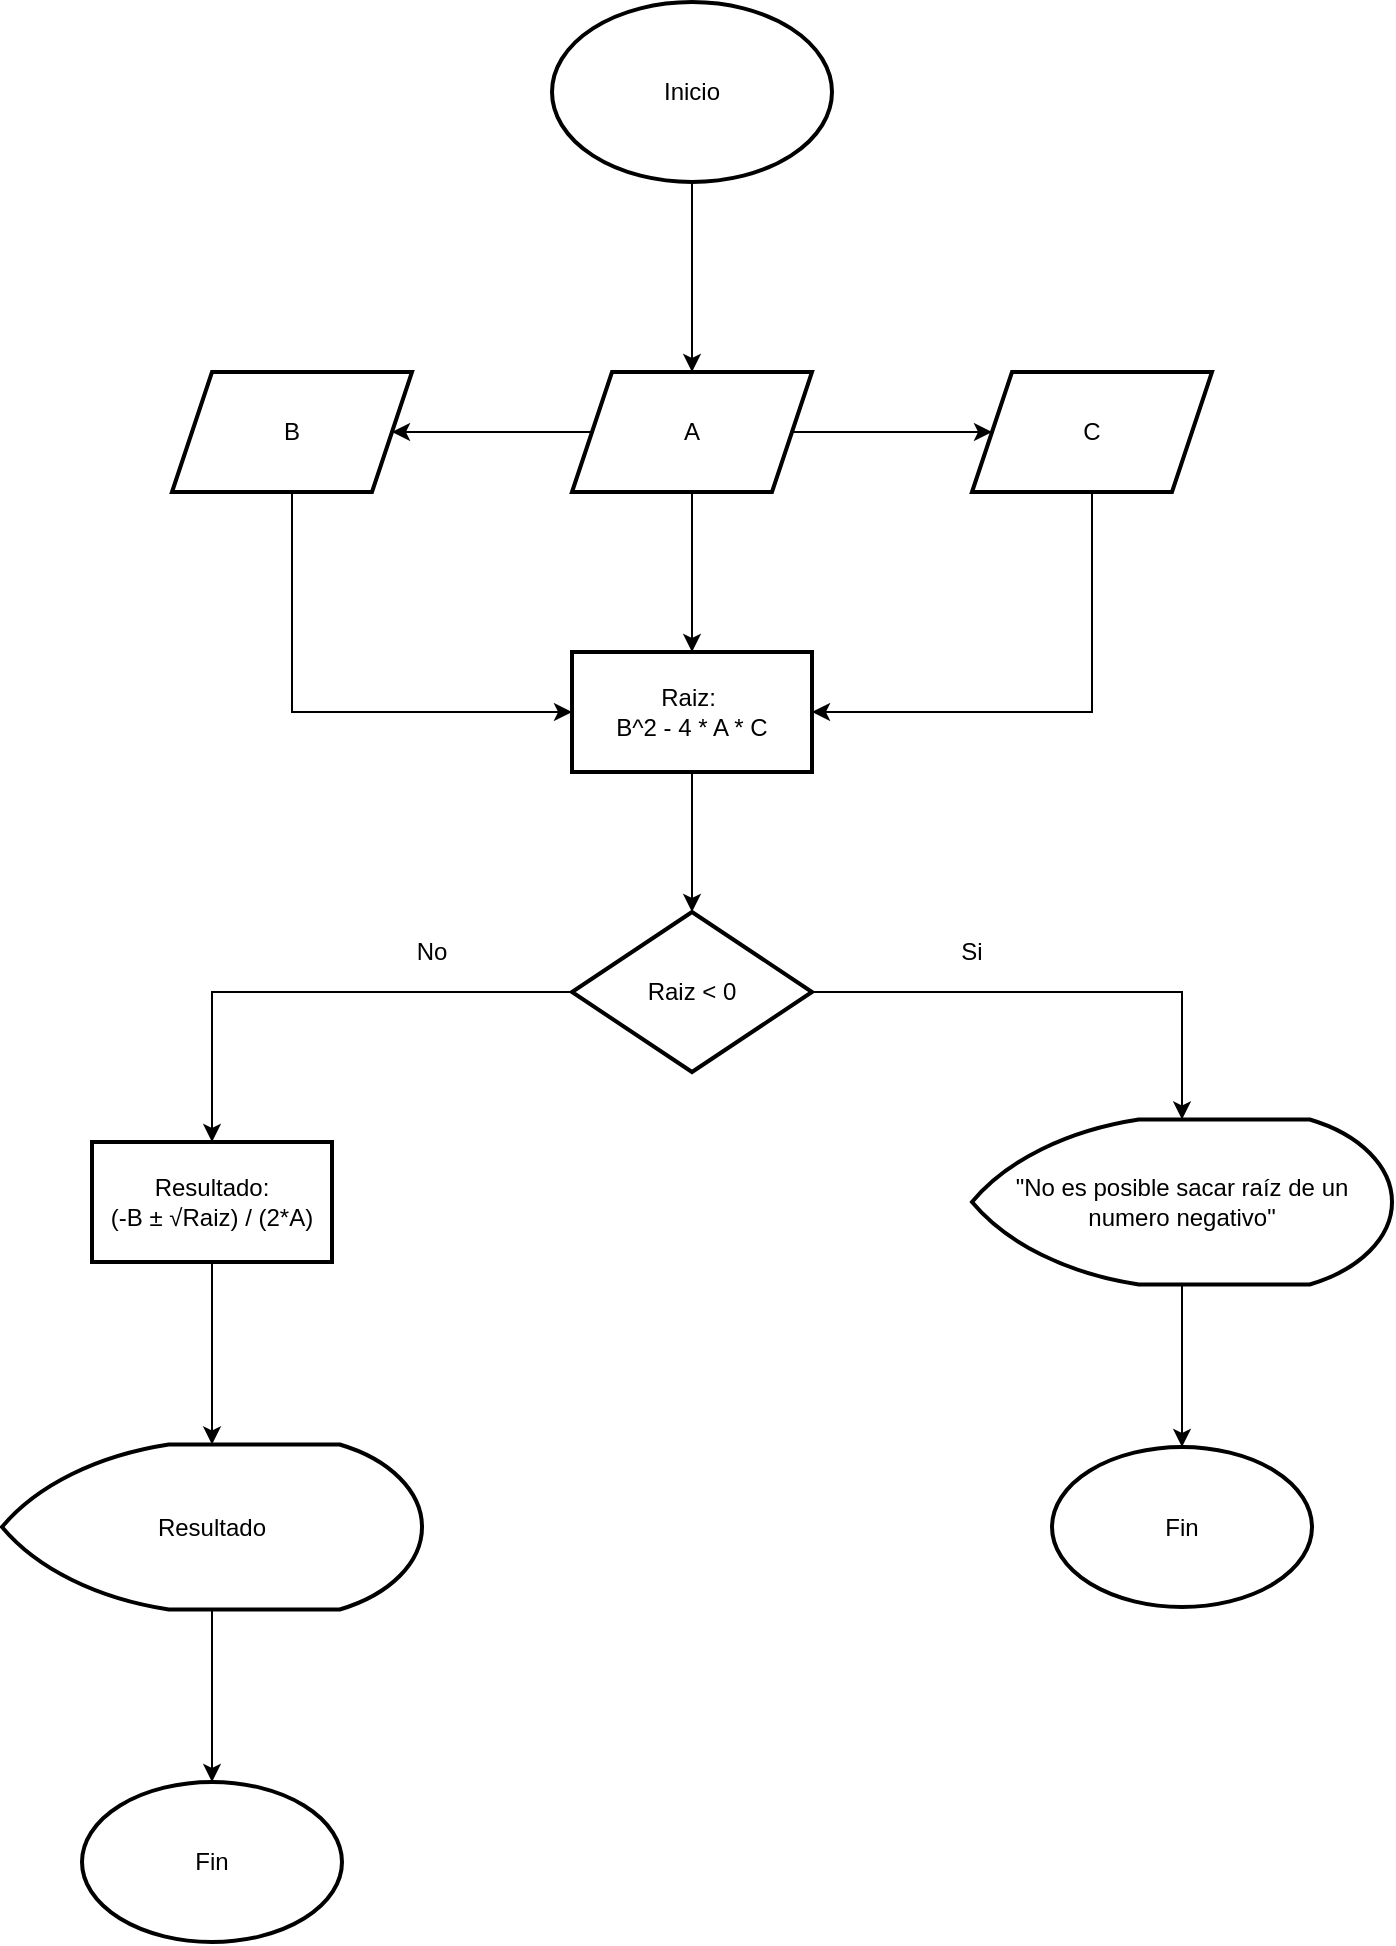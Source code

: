 <mxfile version="24.3.1" type="github">
  <diagram name="Página-1" id="6VG2ontnPKvz6KKsfVoO">
    <mxGraphModel dx="880" dy="440" grid="1" gridSize="10" guides="1" tooltips="1" connect="1" arrows="1" fold="1" page="1" pageScale="1" pageWidth="827" pageHeight="1169" math="0" shadow="0">
      <root>
        <mxCell id="0" />
        <mxCell id="1" parent="0" />
        <mxCell id="Ey5RvePllJuEvnq2FvZy-3" value="" style="edgeStyle=orthogonalEdgeStyle;rounded=0;orthogonalLoop=1;jettySize=auto;html=1;" edge="1" parent="1" source="Ey5RvePllJuEvnq2FvZy-1" target="Ey5RvePllJuEvnq2FvZy-2">
          <mxGeometry relative="1" as="geometry" />
        </mxCell>
        <mxCell id="Ey5RvePllJuEvnq2FvZy-1" value="Inicio" style="strokeWidth=2;html=1;shape=mxgraph.flowchart.start_1;whiteSpace=wrap;" vertex="1" parent="1">
          <mxGeometry x="330" y="20" width="140" height="90" as="geometry" />
        </mxCell>
        <mxCell id="Ey5RvePllJuEvnq2FvZy-5" value="" style="edgeStyle=orthogonalEdgeStyle;rounded=0;orthogonalLoop=1;jettySize=auto;html=1;" edge="1" parent="1" source="Ey5RvePllJuEvnq2FvZy-2" target="Ey5RvePllJuEvnq2FvZy-4">
          <mxGeometry relative="1" as="geometry" />
        </mxCell>
        <mxCell id="Ey5RvePllJuEvnq2FvZy-7" value="" style="edgeStyle=orthogonalEdgeStyle;rounded=0;orthogonalLoop=1;jettySize=auto;html=1;" edge="1" parent="1" source="Ey5RvePllJuEvnq2FvZy-2" target="Ey5RvePllJuEvnq2FvZy-6">
          <mxGeometry relative="1" as="geometry" />
        </mxCell>
        <mxCell id="Ey5RvePllJuEvnq2FvZy-14" value="" style="edgeStyle=orthogonalEdgeStyle;rounded=0;orthogonalLoop=1;jettySize=auto;html=1;" edge="1" parent="1" source="Ey5RvePllJuEvnq2FvZy-2" target="Ey5RvePllJuEvnq2FvZy-10">
          <mxGeometry relative="1" as="geometry" />
        </mxCell>
        <mxCell id="Ey5RvePllJuEvnq2FvZy-2" value="A" style="shape=parallelogram;perimeter=parallelogramPerimeter;whiteSpace=wrap;html=1;fixedSize=1;strokeWidth=2;" vertex="1" parent="1">
          <mxGeometry x="340" y="205" width="120" height="60" as="geometry" />
        </mxCell>
        <mxCell id="Ey5RvePllJuEvnq2FvZy-11" value="" style="edgeStyle=orthogonalEdgeStyle;rounded=0;orthogonalLoop=1;jettySize=auto;html=1;" edge="1" parent="1" source="Ey5RvePllJuEvnq2FvZy-4" target="Ey5RvePllJuEvnq2FvZy-10">
          <mxGeometry relative="1" as="geometry">
            <Array as="points">
              <mxPoint x="200" y="375" />
            </Array>
          </mxGeometry>
        </mxCell>
        <mxCell id="Ey5RvePllJuEvnq2FvZy-4" value="B" style="shape=parallelogram;perimeter=parallelogramPerimeter;whiteSpace=wrap;html=1;fixedSize=1;strokeWidth=2;" vertex="1" parent="1">
          <mxGeometry x="140" y="205" width="120" height="60" as="geometry" />
        </mxCell>
        <mxCell id="Ey5RvePllJuEvnq2FvZy-13" style="edgeStyle=orthogonalEdgeStyle;rounded=0;orthogonalLoop=1;jettySize=auto;html=1;entryX=1;entryY=0.5;entryDx=0;entryDy=0;" edge="1" parent="1" source="Ey5RvePllJuEvnq2FvZy-6" target="Ey5RvePllJuEvnq2FvZy-10">
          <mxGeometry relative="1" as="geometry">
            <Array as="points">
              <mxPoint x="600" y="375" />
            </Array>
          </mxGeometry>
        </mxCell>
        <mxCell id="Ey5RvePllJuEvnq2FvZy-6" value="C" style="shape=parallelogram;perimeter=parallelogramPerimeter;whiteSpace=wrap;html=1;fixedSize=1;strokeWidth=2;" vertex="1" parent="1">
          <mxGeometry x="540" y="205" width="120" height="60" as="geometry" />
        </mxCell>
        <mxCell id="Ey5RvePllJuEvnq2FvZy-16" value="" style="edgeStyle=orthogonalEdgeStyle;rounded=0;orthogonalLoop=1;jettySize=auto;html=1;" edge="1" parent="1" source="Ey5RvePllJuEvnq2FvZy-10" target="Ey5RvePllJuEvnq2FvZy-15">
          <mxGeometry relative="1" as="geometry" />
        </mxCell>
        <mxCell id="Ey5RvePllJuEvnq2FvZy-10" value="&lt;div&gt;Raiz:&amp;nbsp;&lt;/div&gt;&lt;div&gt;B^2 - 4 * A * C&lt;/div&gt;" style="whiteSpace=wrap;html=1;strokeWidth=2;" vertex="1" parent="1">
          <mxGeometry x="340" y="345" width="120" height="60" as="geometry" />
        </mxCell>
        <mxCell id="Ey5RvePllJuEvnq2FvZy-18" value="" style="edgeStyle=orthogonalEdgeStyle;rounded=0;orthogonalLoop=1;jettySize=auto;html=1;" edge="1" parent="1" source="Ey5RvePllJuEvnq2FvZy-15" target="Ey5RvePllJuEvnq2FvZy-17">
          <mxGeometry relative="1" as="geometry" />
        </mxCell>
        <mxCell id="Ey5RvePllJuEvnq2FvZy-15" value="Raiz &amp;lt; 0" style="rhombus;whiteSpace=wrap;html=1;strokeWidth=2;" vertex="1" parent="1">
          <mxGeometry x="340" y="475" width="120" height="80" as="geometry" />
        </mxCell>
        <mxCell id="Ey5RvePllJuEvnq2FvZy-27" value="" style="edgeStyle=orthogonalEdgeStyle;rounded=0;orthogonalLoop=1;jettySize=auto;html=1;" edge="1" parent="1" source="Ey5RvePllJuEvnq2FvZy-17" target="Ey5RvePllJuEvnq2FvZy-25">
          <mxGeometry relative="1" as="geometry" />
        </mxCell>
        <mxCell id="Ey5RvePllJuEvnq2FvZy-17" value="&lt;div&gt;Resultado:&lt;/div&gt;&lt;div&gt;(-B ± √Raiz) / (2*A)&lt;/div&gt;" style="whiteSpace=wrap;html=1;strokeWidth=2;" vertex="1" parent="1">
          <mxGeometry x="100" y="590" width="120" height="60" as="geometry" />
        </mxCell>
        <mxCell id="Ey5RvePllJuEvnq2FvZy-19" value="No" style="text;html=1;align=center;verticalAlign=middle;whiteSpace=wrap;rounded=0;" vertex="1" parent="1">
          <mxGeometry x="240" y="480" width="60" height="30" as="geometry" />
        </mxCell>
        <mxCell id="Ey5RvePllJuEvnq2FvZy-23" value="" style="edgeStyle=orthogonalEdgeStyle;rounded=0;orthogonalLoop=1;jettySize=auto;html=1;" edge="1" parent="1" source="Ey5RvePllJuEvnq2FvZy-20" target="Ey5RvePllJuEvnq2FvZy-22">
          <mxGeometry relative="1" as="geometry" />
        </mxCell>
        <mxCell id="Ey5RvePllJuEvnq2FvZy-20" value="&quot;No es posible sacar raíz de un numero negativo&quot;" style="strokeWidth=2;html=1;shape=mxgraph.flowchart.display;whiteSpace=wrap;" vertex="1" parent="1">
          <mxGeometry x="540" y="578.75" width="210" height="82.5" as="geometry" />
        </mxCell>
        <mxCell id="Ey5RvePllJuEvnq2FvZy-21" style="edgeStyle=orthogonalEdgeStyle;rounded=0;orthogonalLoop=1;jettySize=auto;html=1;exitX=1;exitY=0.5;exitDx=0;exitDy=0;entryX=0.5;entryY=0;entryDx=0;entryDy=0;entryPerimeter=0;" edge="1" parent="1" source="Ey5RvePllJuEvnq2FvZy-15" target="Ey5RvePllJuEvnq2FvZy-20">
          <mxGeometry relative="1" as="geometry" />
        </mxCell>
        <mxCell id="Ey5RvePllJuEvnq2FvZy-22" value="Fin" style="ellipse;whiteSpace=wrap;html=1;strokeWidth=2;" vertex="1" parent="1">
          <mxGeometry x="580" y="742.5" width="130" height="80" as="geometry" />
        </mxCell>
        <mxCell id="Ey5RvePllJuEvnq2FvZy-30" value="" style="edgeStyle=orthogonalEdgeStyle;rounded=0;orthogonalLoop=1;jettySize=auto;html=1;" edge="1" parent="1" source="Ey5RvePllJuEvnq2FvZy-25" target="Ey5RvePllJuEvnq2FvZy-29">
          <mxGeometry relative="1" as="geometry" />
        </mxCell>
        <mxCell id="Ey5RvePllJuEvnq2FvZy-25" value="Resultado" style="strokeWidth=2;html=1;shape=mxgraph.flowchart.display;whiteSpace=wrap;" vertex="1" parent="1">
          <mxGeometry x="55" y="741.25" width="210" height="82.5" as="geometry" />
        </mxCell>
        <mxCell id="Ey5RvePllJuEvnq2FvZy-28" value="Si" style="text;html=1;align=center;verticalAlign=middle;whiteSpace=wrap;rounded=0;" vertex="1" parent="1">
          <mxGeometry x="510" y="480" width="60" height="30" as="geometry" />
        </mxCell>
        <mxCell id="Ey5RvePllJuEvnq2FvZy-29" value="Fin" style="ellipse;whiteSpace=wrap;html=1;strokeWidth=2;" vertex="1" parent="1">
          <mxGeometry x="95" y="910" width="130" height="80" as="geometry" />
        </mxCell>
      </root>
    </mxGraphModel>
  </diagram>
</mxfile>
